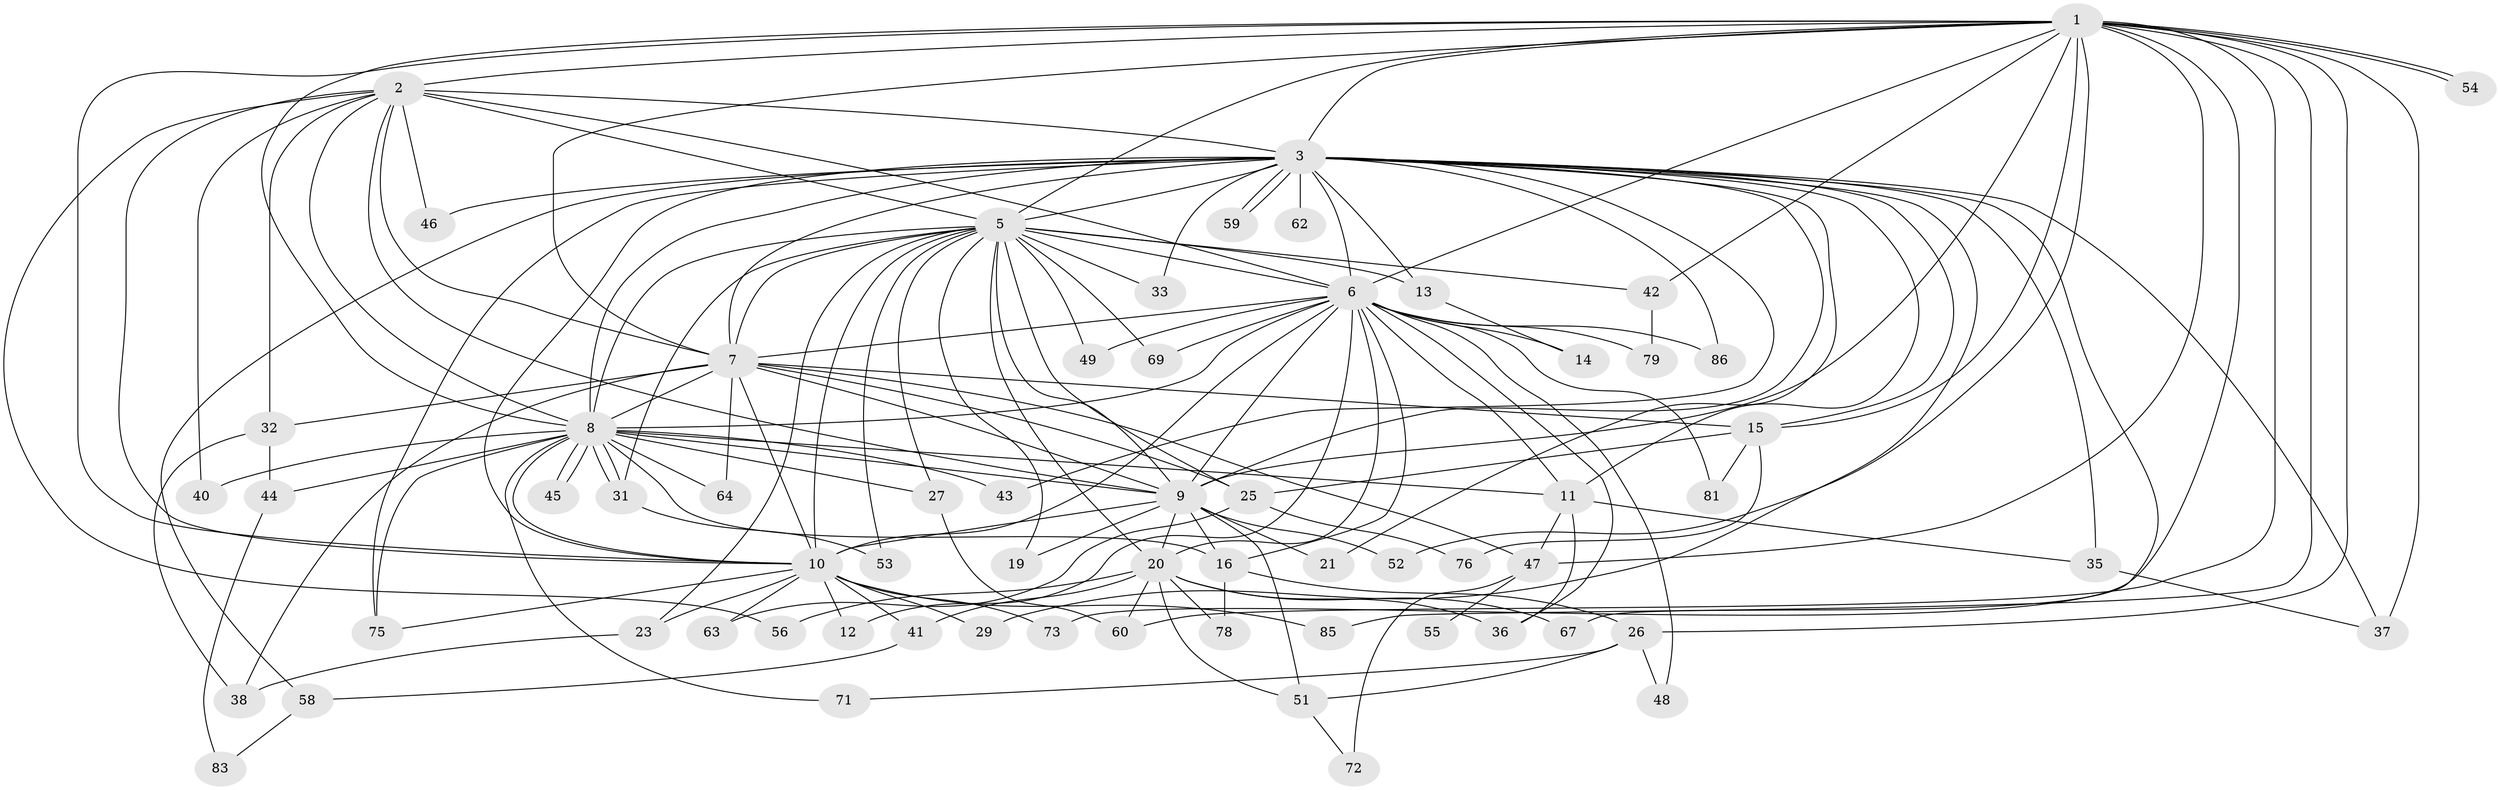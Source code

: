 // original degree distribution, {20: 0.03488372093023256, 13: 0.011627906976744186, 25: 0.011627906976744186, 14: 0.011627906976744186, 21: 0.011627906976744186, 16: 0.011627906976744186, 23: 0.011627906976744186, 15: 0.011627906976744186, 5: 0.03488372093023256, 2: 0.4883720930232558, 3: 0.2441860465116279, 4: 0.09302325581395349, 6: 0.011627906976744186, 7: 0.011627906976744186}
// Generated by graph-tools (version 1.1) at 2025/41/03/06/25 10:41:39]
// undirected, 65 vertices, 159 edges
graph export_dot {
graph [start="1"]
  node [color=gray90,style=filled];
  1 [super="+70"];
  2 [super="+17"];
  3 [super="+4"];
  5 [super="+84"];
  6 [super="+39"];
  7 [super="+77"];
  8 [super="+65"];
  9 [super="+18"];
  10 [super="+74"];
  11 [super="+22"];
  12;
  13;
  14;
  15 [super="+24"];
  16 [super="+30"];
  19;
  20 [super="+28"];
  21;
  23;
  25 [super="+34"];
  26;
  27 [super="+66"];
  29;
  31;
  32 [super="+80"];
  33;
  35 [super="+57"];
  36;
  37;
  38;
  40;
  41;
  42;
  43;
  44;
  45;
  46;
  47 [super="+50"];
  48;
  49;
  51 [super="+68"];
  52;
  53;
  54;
  55;
  56;
  58;
  59;
  60 [super="+61"];
  62;
  63;
  64;
  67;
  69;
  71;
  72;
  73;
  75 [super="+82"];
  76;
  78;
  79;
  81;
  83;
  85;
  86;
  1 -- 2;
  1 -- 3 [weight=2];
  1 -- 5;
  1 -- 6;
  1 -- 7;
  1 -- 8;
  1 -- 9;
  1 -- 10;
  1 -- 15;
  1 -- 26;
  1 -- 42;
  1 -- 52;
  1 -- 54;
  1 -- 54;
  1 -- 60;
  1 -- 73;
  1 -- 85;
  1 -- 37;
  1 -- 47;
  2 -- 3 [weight=3];
  2 -- 5;
  2 -- 6;
  2 -- 7;
  2 -- 8;
  2 -- 9;
  2 -- 10;
  2 -- 40;
  2 -- 46;
  2 -- 56;
  2 -- 32;
  3 -- 5 [weight=2];
  3 -- 6 [weight=2];
  3 -- 7 [weight=2];
  3 -- 8 [weight=2];
  3 -- 9 [weight=2];
  3 -- 10 [weight=3];
  3 -- 13;
  3 -- 15;
  3 -- 29;
  3 -- 33;
  3 -- 35 [weight=2];
  3 -- 37;
  3 -- 43;
  3 -- 58;
  3 -- 59;
  3 -- 59;
  3 -- 62 [weight=2];
  3 -- 67;
  3 -- 86;
  3 -- 46;
  3 -- 21;
  3 -- 11;
  3 -- 75;
  5 -- 6;
  5 -- 7;
  5 -- 8;
  5 -- 9;
  5 -- 10;
  5 -- 13;
  5 -- 19;
  5 -- 23;
  5 -- 27;
  5 -- 33;
  5 -- 42;
  5 -- 49;
  5 -- 53;
  5 -- 69;
  5 -- 20;
  5 -- 31;
  5 -- 25;
  6 -- 7;
  6 -- 8;
  6 -- 9;
  6 -- 10;
  6 -- 11;
  6 -- 12;
  6 -- 14;
  6 -- 16;
  6 -- 20;
  6 -- 48;
  6 -- 69;
  6 -- 79;
  6 -- 81;
  6 -- 86;
  6 -- 49;
  6 -- 36;
  7 -- 8 [weight=2];
  7 -- 9;
  7 -- 10;
  7 -- 25;
  7 -- 32;
  7 -- 38;
  7 -- 47;
  7 -- 64;
  7 -- 15;
  8 -- 9;
  8 -- 10 [weight=2];
  8 -- 11;
  8 -- 27;
  8 -- 31;
  8 -- 31;
  8 -- 40;
  8 -- 43;
  8 -- 44;
  8 -- 45;
  8 -- 45;
  8 -- 64;
  8 -- 75;
  8 -- 71;
  8 -- 16;
  9 -- 10 [weight=2];
  9 -- 16;
  9 -- 20;
  9 -- 21;
  9 -- 51;
  9 -- 52;
  9 -- 19;
  10 -- 12;
  10 -- 23;
  10 -- 29;
  10 -- 41;
  10 -- 63;
  10 -- 73;
  10 -- 75;
  10 -- 85;
  11 -- 36;
  11 -- 47;
  11 -- 35;
  13 -- 14;
  15 -- 25;
  15 -- 76;
  15 -- 81;
  16 -- 26;
  16 -- 78;
  20 -- 36;
  20 -- 41;
  20 -- 60 [weight=2];
  20 -- 67;
  20 -- 51;
  20 -- 56;
  20 -- 78;
  23 -- 38;
  25 -- 76;
  25 -- 63;
  26 -- 48;
  26 -- 71;
  26 -- 51;
  27 -- 60;
  31 -- 53;
  32 -- 44;
  32 -- 38;
  35 -- 37;
  41 -- 58;
  42 -- 79;
  44 -- 83;
  47 -- 55 [weight=2];
  47 -- 72;
  51 -- 72;
  58 -- 83;
}
